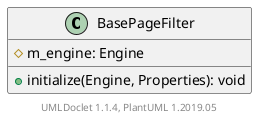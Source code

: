 @startuml

    class BasePageFilter [[BasePageFilter.html]] {
        #m_engine: Engine
        +initialize(Engine, Properties): void
    }


    center footer UMLDoclet 1.1.4, PlantUML 1.2019.05
@enduml
